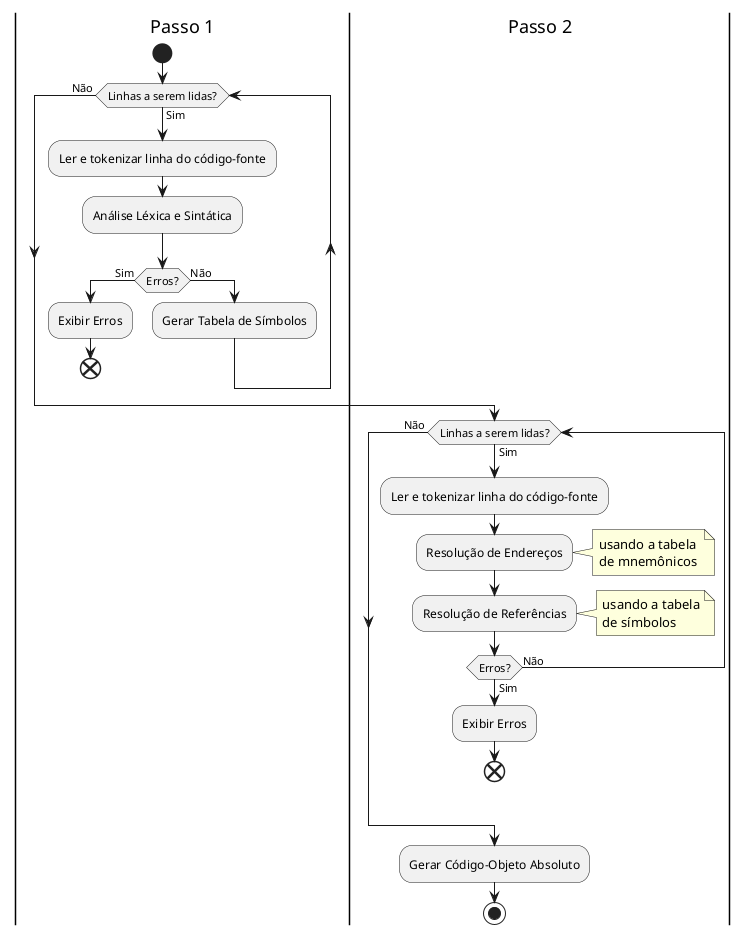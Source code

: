 @startuml assembler_flow2
!pragma useVerticalIf on

|Passo 1|
start
while (Linhas a serem lidas?) is (Sim)
  :Ler e tokenizar linha do código-fonte;
  :Análise Léxica e Sintática;
  if (Erros?) then (Sim)
    :Exibir Erros;
    end
  else (Não)
    :Gerar Tabela de Símbolos;
  endif
endwhile (Não )


|Passo 2|
while (Linhas a serem lidas?) is (Sim)
  :Ler e tokenizar linha do código-fonte;
  :Resolução de Endereços;
  note right
  usando a tabela 
  de mnemônicos
  end note
  :Resolução de Referências;
  note right
  usando a tabela
  de símbolos
  end note
  if (Erros?) then (Sim)
    :Exibir Erros;
    end
  else (Não)
  endif
endwhile (Não )
:Gerar Código-Objeto Absoluto;
stop

@enduml